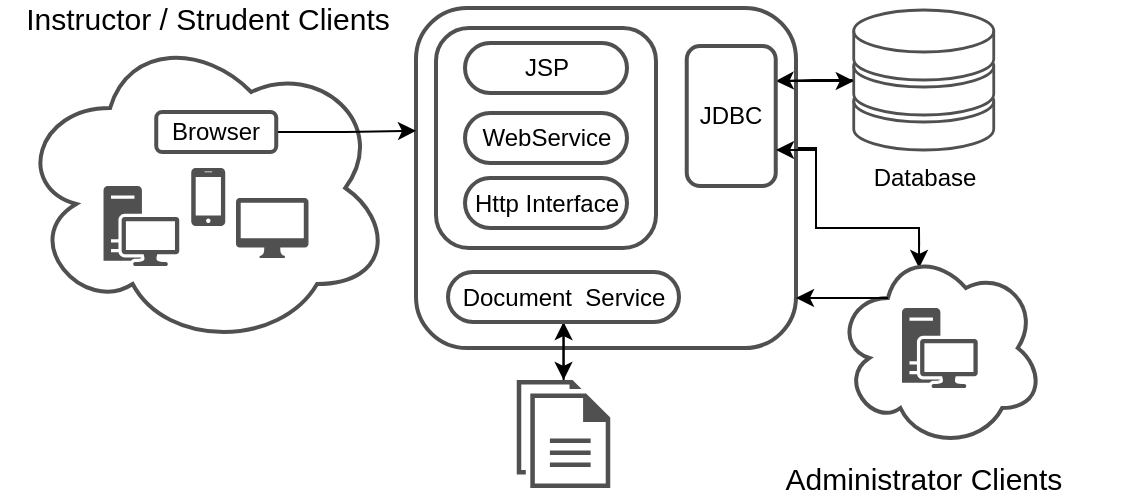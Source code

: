 <mxfile version="14.6.13" type="device"><diagram id="MX81ZqHXsK38DS1fJgfv" name="Page-1"><mxGraphModel dx="782" dy="437" grid="1" gridSize="10" guides="1" tooltips="1" connect="1" arrows="1" fold="1" page="1" pageScale="1" pageWidth="827" pageHeight="1169" math="0" shadow="0"><root><mxCell id="0"/><mxCell id="1" parent="0"/><mxCell id="pK5gxO93txys3d4MAZtP-56" style="edgeStyle=orthogonalEdgeStyle;rounded=0;orthogonalLoop=1;jettySize=auto;html=1;entryX=0.4;entryY=0.1;entryDx=0;entryDy=0;entryPerimeter=0;fontSize=15;" parent="1" target="pK5gxO93txys3d4MAZtP-47" edge="1"><mxGeometry relative="1" as="geometry"><mxPoint x="510" y="430" as="sourcePoint"/><Array as="points"><mxPoint x="530" y="430"/><mxPoint x="530" y="470"/><mxPoint x="582" y="470"/></Array></mxGeometry></mxCell><mxCell id="pK5gxO93txys3d4MAZtP-26" value="" style="rounded=1;whiteSpace=wrap;html=1;strokeWidth=2;fillColor=#FFFFFF;strokeColor=#505050;" parent="1" vertex="1"><mxGeometry x="330" y="360" width="190" height="170" as="geometry"/></mxCell><mxCell id="pK5gxO93txys3d4MAZtP-18" value="" style="ellipse;shape=cloud;whiteSpace=wrap;html=1;strokeWidth=2;fillColor=#FFFFFF;strokeColor=#505050;" parent="1" vertex="1"><mxGeometry x="130" y="370" width="188.18" height="160" as="geometry"/></mxCell><mxCell id="pK5gxO93txys3d4MAZtP-50" value="" style="edgeStyle=orthogonalEdgeStyle;rounded=0;orthogonalLoop=1;jettySize=auto;html=1;fontSize=15;entryX=1;entryY=0.25;entryDx=0;entryDy=0;" parent="1" source="pK5gxO93txys3d4MAZtP-2" target="pK5gxO93txys3d4MAZtP-38" edge="1"><mxGeometry relative="1" as="geometry"/></mxCell><mxCell id="pK5gxO93txys3d4MAZtP-2" value="&lt;font color=&quot;#000000&quot;&gt;Database&lt;/font&gt;" style="fontColor=#0066CC;verticalAlign=top;verticalLabelPosition=bottom;labelPosition=center;align=center;html=1;outlineConnect=0;gradientColor=none;gradientDirection=north;strokeWidth=5;shape=mxgraph.networks.storage;fillColor=#FFFFFF;strokeColor=#505050;" parent="1" vertex="1"><mxGeometry x="548.87" y="361" width="70" height="70" as="geometry"/></mxCell><mxCell id="pK5gxO93txys3d4MAZtP-42" style="edgeStyle=orthogonalEdgeStyle;rounded=0;orthogonalLoop=1;jettySize=auto;html=1;" parent="1" source="pK5gxO93txys3d4MAZtP-4" target="pK5gxO93txys3d4MAZtP-36" edge="1"><mxGeometry relative="1" as="geometry"/></mxCell><mxCell id="pK5gxO93txys3d4MAZtP-4" value="" style="pointerEvents=1;shadow=0;dashed=0;html=1;strokeColor=none;fillColor=#505050;labelPosition=center;verticalLabelPosition=bottom;verticalAlign=top;outlineConnect=0;align=center;shape=mxgraph.office.concepts.documents;" parent="1" vertex="1"><mxGeometry x="380.37" y="546" width="46.75" height="54" as="geometry"/></mxCell><mxCell id="pK5gxO93txys3d4MAZtP-6" value="" style="pointerEvents=1;shadow=0;dashed=0;html=1;strokeColor=none;fillColor=#505050;labelPosition=center;verticalLabelPosition=bottom;verticalAlign=top;outlineConnect=0;align=center;shape=mxgraph.office.devices.mac_client;" parent="1" vertex="1"><mxGeometry x="240" y="455" width="36.25" height="30" as="geometry"/></mxCell><mxCell id="pK5gxO93txys3d4MAZtP-7" value="" style="pointerEvents=1;shadow=0;dashed=0;html=1;strokeColor=none;fillColor=#505050;labelPosition=center;verticalLabelPosition=bottom;verticalAlign=top;outlineConnect=0;align=center;shape=mxgraph.office.devices.workstation;" parent="1" vertex="1"><mxGeometry x="173.76" y="449" width="37.86" height="40" as="geometry"/></mxCell><mxCell id="pK5gxO93txys3d4MAZtP-12" value="" style="pointerEvents=1;shadow=0;dashed=0;html=1;strokeColor=none;fillColor=#505050;labelPosition=center;verticalLabelPosition=bottom;verticalAlign=top;outlineConnect=0;align=center;shape=mxgraph.office.devices.cell_phone_iphone_proportional;" parent="1" vertex="1"><mxGeometry x="217.62" y="440" width="17" height="29" as="geometry"/></mxCell><mxCell id="pK5gxO93txys3d4MAZtP-46" style="edgeStyle=orthogonalEdgeStyle;rounded=0;orthogonalLoop=1;jettySize=auto;html=1;exitX=1;exitY=0.5;exitDx=0;exitDy=0;entryX=0;entryY=0.361;entryDx=0;entryDy=0;entryPerimeter=0;fontSize=15;" parent="1" source="pK5gxO93txys3d4MAZtP-19" target="pK5gxO93txys3d4MAZtP-26" edge="1"><mxGeometry relative="1" as="geometry"/></mxCell><mxCell id="pK5gxO93txys3d4MAZtP-19" value="Browser" style="rounded=1;whiteSpace=wrap;html=1;strokeWidth=2;fillColor=#FFFFFF;strokeColor=#505050;" parent="1" vertex="1"><mxGeometry x="200.12" y="412" width="60" height="20" as="geometry"/></mxCell><mxCell id="pK5gxO93txys3d4MAZtP-41" value="" style="edgeStyle=orthogonalEdgeStyle;rounded=0;orthogonalLoop=1;jettySize=auto;html=1;" parent="1" source="pK5gxO93txys3d4MAZtP-36" target="pK5gxO93txys3d4MAZtP-4" edge="1"><mxGeometry relative="1" as="geometry"/></mxCell><mxCell id="pK5gxO93txys3d4MAZtP-36" value="Document&amp;nbsp; Service" style="rounded=1;whiteSpace=wrap;html=1;strokeWidth=2;fillColor=#FFFFFF;strokeColor=#505050;arcSize=50;" parent="1" vertex="1"><mxGeometry x="346" y="492" width="115.5" height="25" as="geometry"/></mxCell><mxCell id="pK5gxO93txys3d4MAZtP-37" value="" style="group" parent="1" vertex="1" connectable="0"><mxGeometry x="340" y="370" width="110" height="110" as="geometry"/></mxCell><mxCell id="pK5gxO93txys3d4MAZtP-35" value="" style="rounded=1;whiteSpace=wrap;html=1;strokeColor=#505050;strokeWidth=2;fillColor=#FFFFFF;" parent="pK5gxO93txys3d4MAZtP-37" vertex="1"><mxGeometry width="110" height="110" as="geometry"/></mxCell><mxCell id="pK5gxO93txys3d4MAZtP-32" value="JSP" style="rounded=1;whiteSpace=wrap;html=1;strokeWidth=2;fillColor=#FFFFFF;strokeColor=#505050;arcSize=50;" parent="pK5gxO93txys3d4MAZtP-37" vertex="1"><mxGeometry x="14.5" y="7.5" width="81" height="25" as="geometry"/></mxCell><mxCell id="pK5gxO93txys3d4MAZtP-33" value="WebService" style="rounded=1;whiteSpace=wrap;html=1;strokeWidth=2;fillColor=#FFFFFF;strokeColor=#505050;arcSize=50;" parent="pK5gxO93txys3d4MAZtP-37" vertex="1"><mxGeometry x="14.5" y="42.5" width="81" height="25" as="geometry"/></mxCell><mxCell id="pK5gxO93txys3d4MAZtP-34" value="Http Interface" style="rounded=1;whiteSpace=wrap;html=1;strokeWidth=2;fillColor=#FFFFFF;strokeColor=#505050;arcSize=50;" parent="pK5gxO93txys3d4MAZtP-37" vertex="1"><mxGeometry x="14.5" y="75" width="81" height="25" as="geometry"/></mxCell><mxCell id="pK5gxO93txys3d4MAZtP-53" style="edgeStyle=orthogonalEdgeStyle;rounded=0;orthogonalLoop=1;jettySize=auto;html=1;exitX=1;exitY=0.25;exitDx=0;exitDy=0;entryX=0;entryY=0.5;entryDx=0;entryDy=0;entryPerimeter=0;fontSize=15;" parent="1" source="pK5gxO93txys3d4MAZtP-38" target="pK5gxO93txys3d4MAZtP-2" edge="1"><mxGeometry relative="1" as="geometry"/></mxCell><mxCell id="pK5gxO93txys3d4MAZtP-38" value="JDBC" style="rounded=1;whiteSpace=wrap;html=1;strokeColor=#505050;strokeWidth=2;fillColor=#FFFFFF;" parent="1" vertex="1"><mxGeometry x="465.37" y="379" width="44.5" height="70" as="geometry"/></mxCell><mxCell id="pK5gxO93txys3d4MAZtP-45" value="Instructor / Strudent Clients" style="text;html=1;strokeColor=none;fillColor=none;align=center;verticalAlign=middle;whiteSpace=wrap;rounded=0;fontSize=15;" parent="1" vertex="1"><mxGeometry x="122.23" y="360" width="207.73" height="10" as="geometry"/></mxCell><mxCell id="pK5gxO93txys3d4MAZtP-52" style="edgeStyle=orthogonalEdgeStyle;rounded=0;orthogonalLoop=1;jettySize=auto;html=1;exitX=0.4;exitY=0.1;exitDx=0;exitDy=0;exitPerimeter=0;fontSize=15;" parent="1" edge="1"><mxGeometry relative="1" as="geometry"><mxPoint x="581.548" y="479.1" as="sourcePoint"/><mxPoint x="510" y="431" as="targetPoint"/><Array as="points"><mxPoint x="582" y="470"/><mxPoint x="530" y="470"/><mxPoint x="530" y="431"/></Array></mxGeometry></mxCell><mxCell id="pK5gxO93txys3d4MAZtP-47" value="" style="ellipse;shape=cloud;whiteSpace=wrap;html=1;strokeWidth=2;fillColor=#FFFFFF;strokeColor=#505050;" parent="1" vertex="1"><mxGeometry x="540" y="480" width="103.87" height="100" as="geometry"/></mxCell><mxCell id="pK5gxO93txys3d4MAZtP-48" value="" style="pointerEvents=1;shadow=0;dashed=0;html=1;strokeColor=none;fillColor=#505050;labelPosition=center;verticalLabelPosition=bottom;verticalAlign=top;outlineConnect=0;align=center;shape=mxgraph.office.devices.workstation;" parent="1" vertex="1"><mxGeometry x="573.0" y="510" width="37.86" height="40" as="geometry"/></mxCell><mxCell id="pK5gxO93txys3d4MAZtP-49" value="Administrator Clients" style="text;html=1;strokeColor=none;fillColor=none;align=center;verticalAlign=middle;whiteSpace=wrap;rounded=0;fontSize=15;" parent="1" vertex="1"><mxGeometry x="480" y="590" width="207.73" height="10" as="geometry"/></mxCell><mxCell id="pK5gxO93txys3d4MAZtP-59" value="" style="endArrow=classic;html=1;fontSize=15;exitX=0.25;exitY=0.25;exitDx=0;exitDy=0;exitPerimeter=0;" parent="1" source="pK5gxO93txys3d4MAZtP-47" edge="1"><mxGeometry width="50" height="50" relative="1" as="geometry"><mxPoint x="390" y="520" as="sourcePoint"/><mxPoint x="520" y="505" as="targetPoint"/></mxGeometry></mxCell></root></mxGraphModel></diagram></mxfile>
